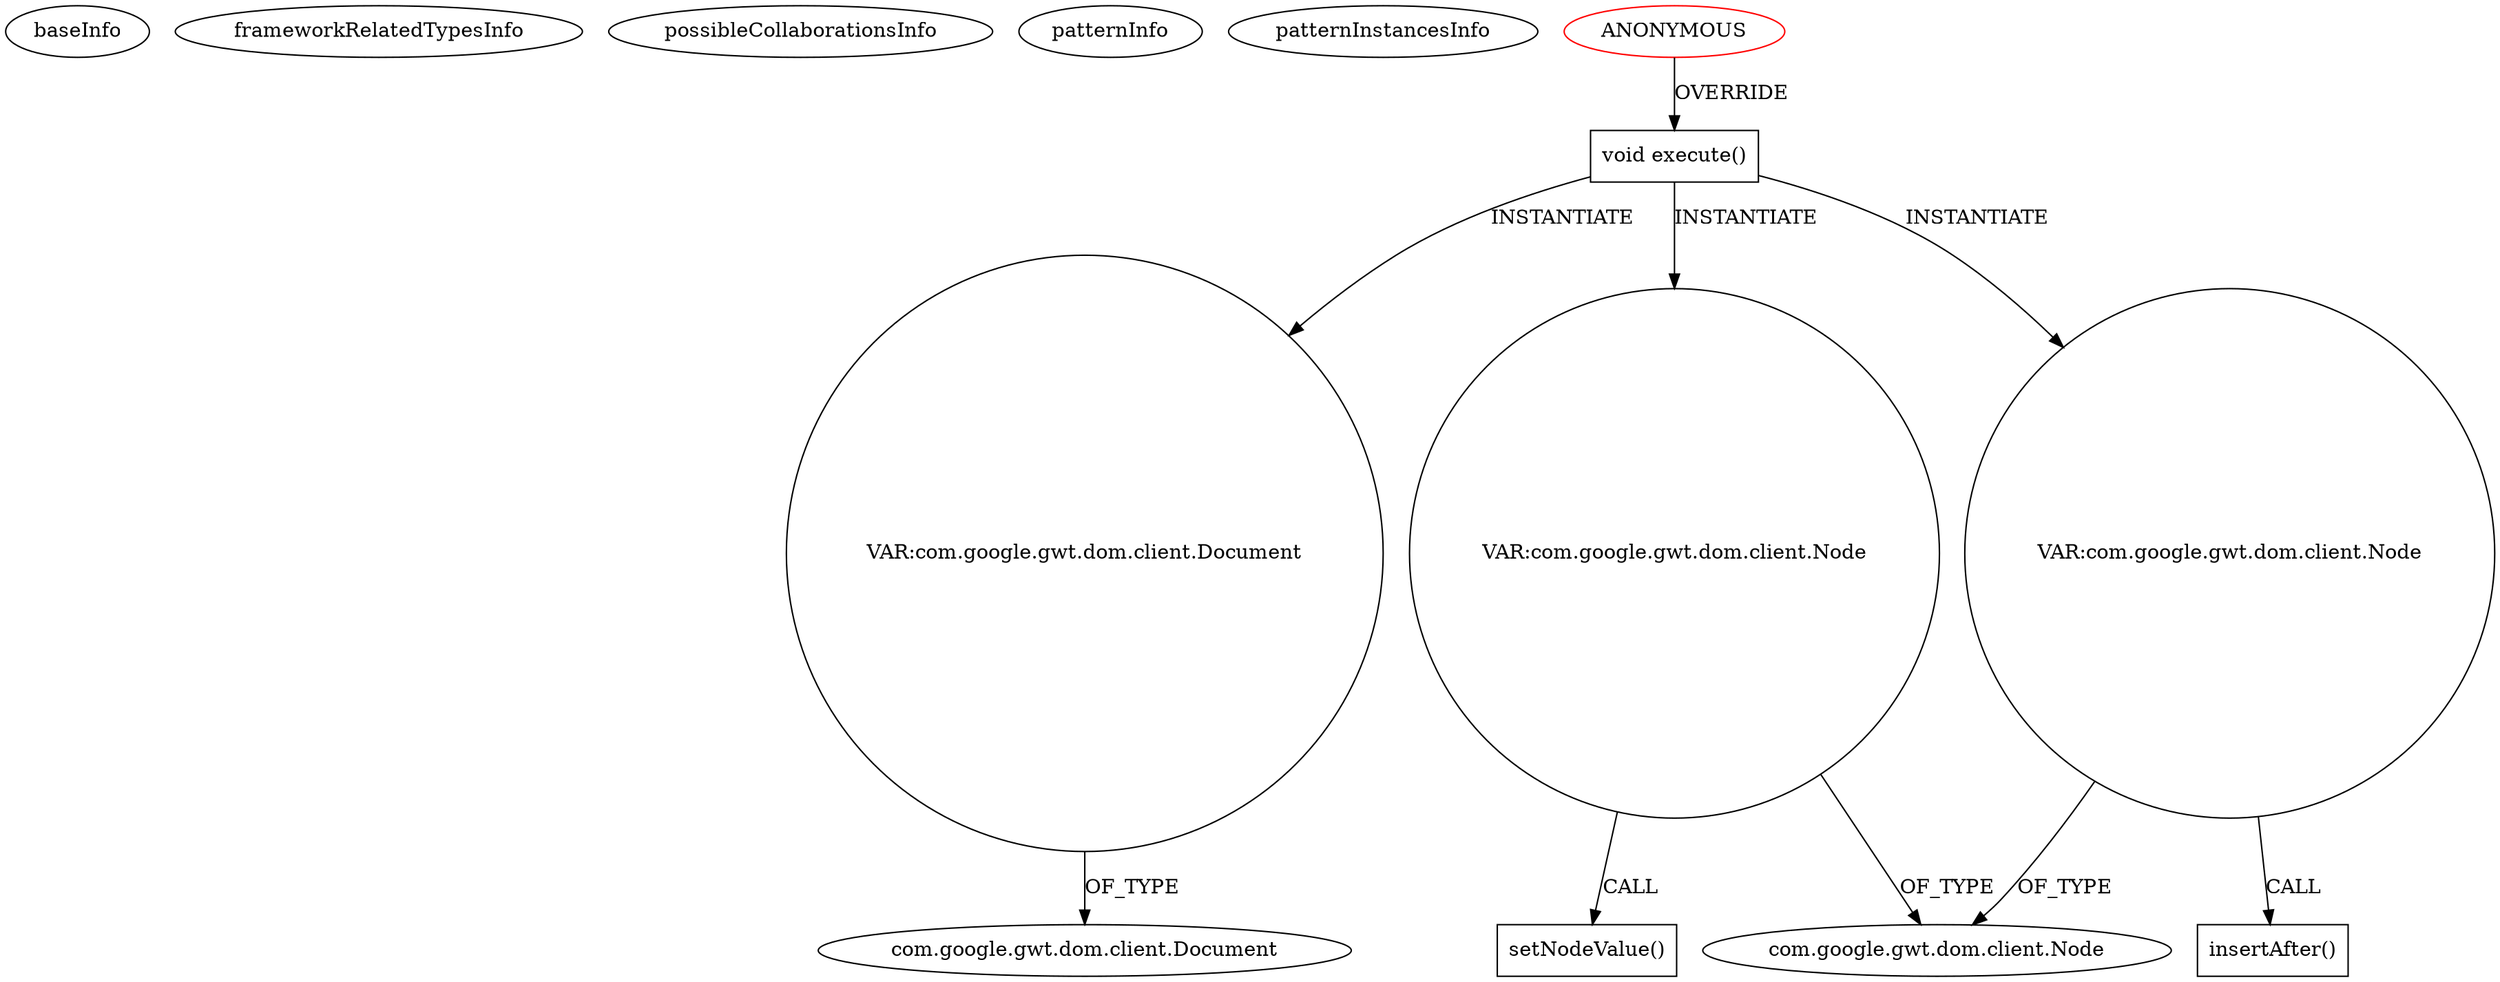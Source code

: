 digraph {
baseInfo[graphId=1530,category="pattern",isAnonymous=true,possibleRelation=false]
frameworkRelatedTypesInfo[]
possibleCollaborationsInfo[]
patternInfo[frequency=2.0,patternRootClient=0]
patternInstancesInfo[0="dapicard-gwt-surface~/dapicard-gwt-surface/gwt-surface-master/gwt-surface/src/main/java/com/axeiya/gwt/surface/client/ContentEditableSurface.java~void onBrowserEvent(com.google.gwt.user.client.Event)~1184",1="dapicard-gwt-surface~/dapicard-gwt-surface/gwt-surface-master/gwt-surface/src/main/java/com/axeiya/gwt/surface/client/inserter/inlineinserter/InlineInserter.java~void insert(SurfaceSelection,InsertAction<E>)~1262"]
16[label="com.google.gwt.dom.client.Document",vertexType="FRAMEWORK_CLASS_TYPE",isFrameworkType=false]
17[label="VAR:com.google.gwt.dom.client.Document",vertexType="VARIABLE_EXPRESION",isFrameworkType=false,shape=circle]
2[label="void execute()",vertexType="OVERRIDING_METHOD_DECLARATION",isFrameworkType=false,shape=box]
0[label="ANONYMOUS",vertexType="ROOT_ANONYMOUS_DECLARATION",isFrameworkType=false,color=red]
34[label="VAR:com.google.gwt.dom.client.Node",vertexType="VARIABLE_EXPRESION",isFrameworkType=false,shape=circle]
42[label="setNodeValue()",vertexType="INSIDE_CALL",isFrameworkType=false,shape=box]
48[label="VAR:com.google.gwt.dom.client.Node",vertexType="VARIABLE_EXPRESION",isFrameworkType=false,shape=circle]
49[label="insertAfter()",vertexType="INSIDE_CALL",isFrameworkType=false,shape=box]
25[label="com.google.gwt.dom.client.Node",vertexType="FRAMEWORK_CLASS_TYPE",isFrameworkType=false]
2->17[label="INSTANTIATE"]
34->25[label="OF_TYPE"]
34->42[label="CALL"]
2->34[label="INSTANTIATE"]
48->49[label="CALL"]
17->16[label="OF_TYPE"]
0->2[label="OVERRIDE"]
2->48[label="INSTANTIATE"]
48->25[label="OF_TYPE"]
}
